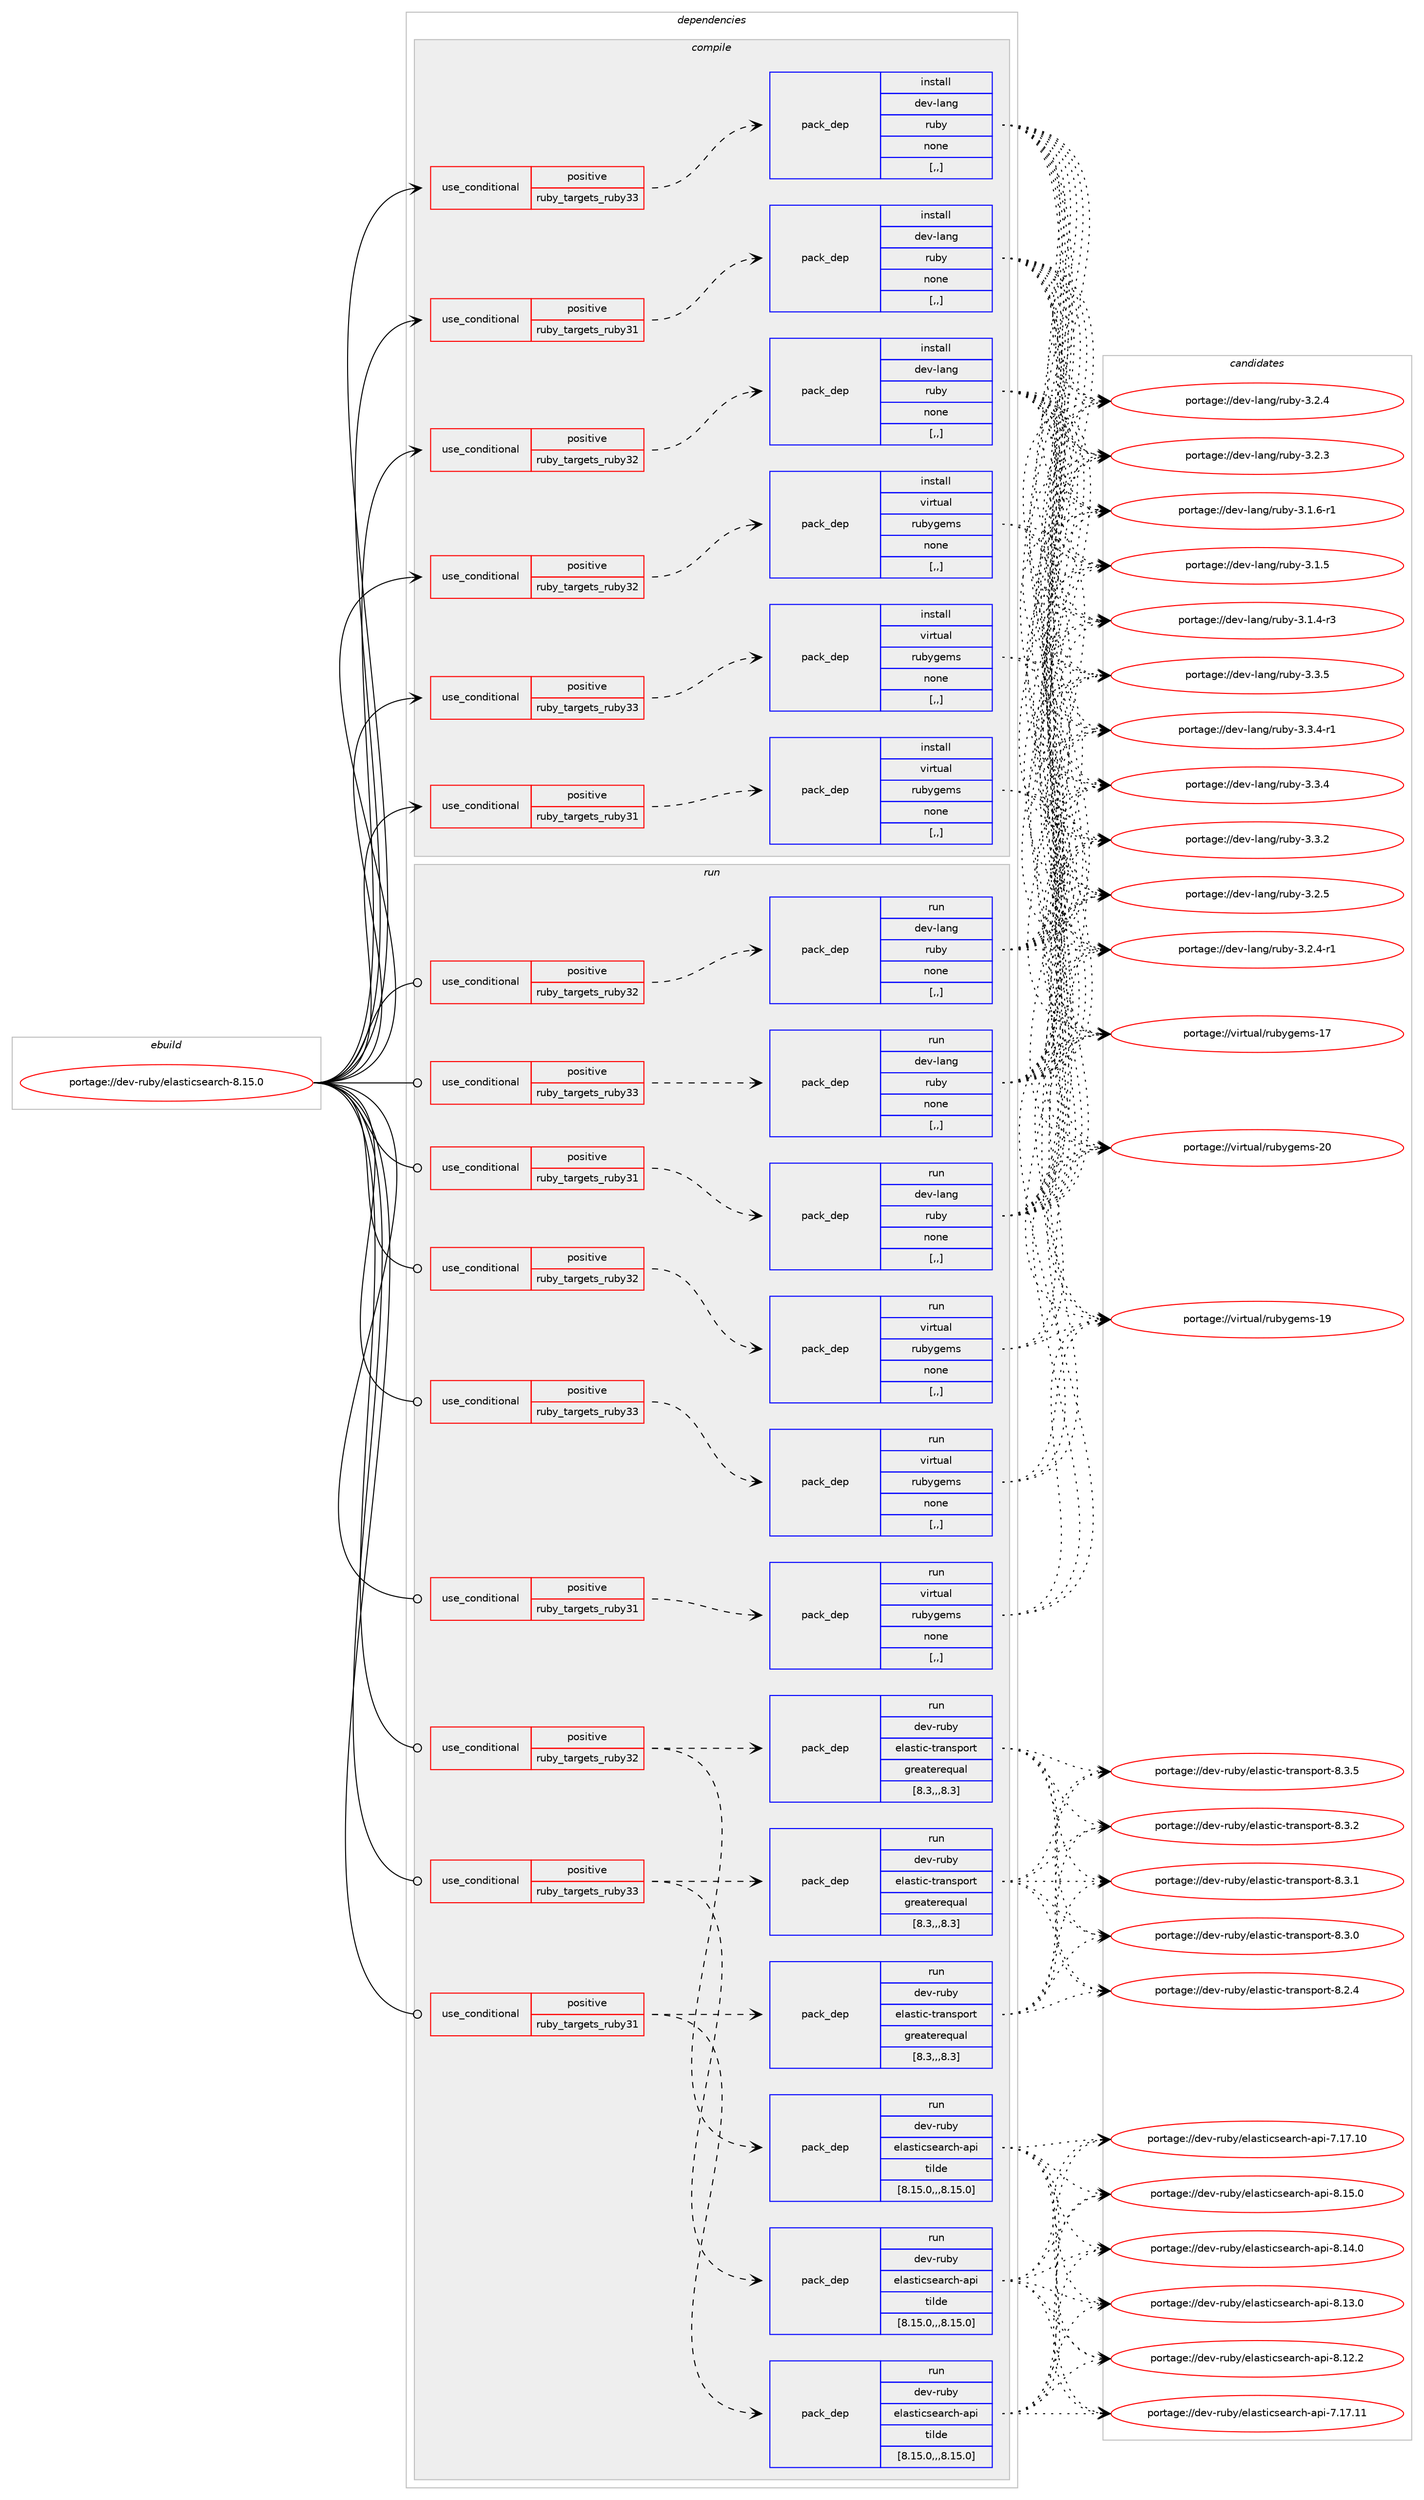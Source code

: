 digraph prolog {

# *************
# Graph options
# *************

newrank=true;
concentrate=true;
compound=true;
graph [rankdir=LR,fontname=Helvetica,fontsize=10,ranksep=1.5];#, ranksep=2.5, nodesep=0.2];
edge  [arrowhead=vee];
node  [fontname=Helvetica,fontsize=10];

# **********
# The ebuild
# **********

subgraph cluster_leftcol {
color=gray;
label=<<i>ebuild</i>>;
id [label="portage://dev-ruby/elasticsearch-8.15.0", color=red, width=4, href="../dev-ruby/elasticsearch-8.15.0.svg"];
}

# ****************
# The dependencies
# ****************

subgraph cluster_midcol {
color=gray;
label=<<i>dependencies</i>>;
subgraph cluster_compile {
fillcolor="#eeeeee";
style=filled;
label=<<i>compile</i>>;
subgraph cond177821 {
dependency677847 [label=<<TABLE BORDER="0" CELLBORDER="1" CELLSPACING="0" CELLPADDING="4"><TR><TD ROWSPAN="3" CELLPADDING="10">use_conditional</TD></TR><TR><TD>positive</TD></TR><TR><TD>ruby_targets_ruby31</TD></TR></TABLE>>, shape=none, color=red];
subgraph pack495124 {
dependency677848 [label=<<TABLE BORDER="0" CELLBORDER="1" CELLSPACING="0" CELLPADDING="4" WIDTH="220"><TR><TD ROWSPAN="6" CELLPADDING="30">pack_dep</TD></TR><TR><TD WIDTH="110">install</TD></TR><TR><TD>dev-lang</TD></TR><TR><TD>ruby</TD></TR><TR><TD>none</TD></TR><TR><TD>[,,]</TD></TR></TABLE>>, shape=none, color=blue];
}
dependency677847:e -> dependency677848:w [weight=20,style="dashed",arrowhead="vee"];
}
id:e -> dependency677847:w [weight=20,style="solid",arrowhead="vee"];
subgraph cond177822 {
dependency677849 [label=<<TABLE BORDER="0" CELLBORDER="1" CELLSPACING="0" CELLPADDING="4"><TR><TD ROWSPAN="3" CELLPADDING="10">use_conditional</TD></TR><TR><TD>positive</TD></TR><TR><TD>ruby_targets_ruby31</TD></TR></TABLE>>, shape=none, color=red];
subgraph pack495125 {
dependency677850 [label=<<TABLE BORDER="0" CELLBORDER="1" CELLSPACING="0" CELLPADDING="4" WIDTH="220"><TR><TD ROWSPAN="6" CELLPADDING="30">pack_dep</TD></TR><TR><TD WIDTH="110">install</TD></TR><TR><TD>virtual</TD></TR><TR><TD>rubygems</TD></TR><TR><TD>none</TD></TR><TR><TD>[,,]</TD></TR></TABLE>>, shape=none, color=blue];
}
dependency677849:e -> dependency677850:w [weight=20,style="dashed",arrowhead="vee"];
}
id:e -> dependency677849:w [weight=20,style="solid",arrowhead="vee"];
subgraph cond177823 {
dependency677851 [label=<<TABLE BORDER="0" CELLBORDER="1" CELLSPACING="0" CELLPADDING="4"><TR><TD ROWSPAN="3" CELLPADDING="10">use_conditional</TD></TR><TR><TD>positive</TD></TR><TR><TD>ruby_targets_ruby32</TD></TR></TABLE>>, shape=none, color=red];
subgraph pack495126 {
dependency677852 [label=<<TABLE BORDER="0" CELLBORDER="1" CELLSPACING="0" CELLPADDING="4" WIDTH="220"><TR><TD ROWSPAN="6" CELLPADDING="30">pack_dep</TD></TR><TR><TD WIDTH="110">install</TD></TR><TR><TD>dev-lang</TD></TR><TR><TD>ruby</TD></TR><TR><TD>none</TD></TR><TR><TD>[,,]</TD></TR></TABLE>>, shape=none, color=blue];
}
dependency677851:e -> dependency677852:w [weight=20,style="dashed",arrowhead="vee"];
}
id:e -> dependency677851:w [weight=20,style="solid",arrowhead="vee"];
subgraph cond177824 {
dependency677853 [label=<<TABLE BORDER="0" CELLBORDER="1" CELLSPACING="0" CELLPADDING="4"><TR><TD ROWSPAN="3" CELLPADDING="10">use_conditional</TD></TR><TR><TD>positive</TD></TR><TR><TD>ruby_targets_ruby32</TD></TR></TABLE>>, shape=none, color=red];
subgraph pack495127 {
dependency677854 [label=<<TABLE BORDER="0" CELLBORDER="1" CELLSPACING="0" CELLPADDING="4" WIDTH="220"><TR><TD ROWSPAN="6" CELLPADDING="30">pack_dep</TD></TR><TR><TD WIDTH="110">install</TD></TR><TR><TD>virtual</TD></TR><TR><TD>rubygems</TD></TR><TR><TD>none</TD></TR><TR><TD>[,,]</TD></TR></TABLE>>, shape=none, color=blue];
}
dependency677853:e -> dependency677854:w [weight=20,style="dashed",arrowhead="vee"];
}
id:e -> dependency677853:w [weight=20,style="solid",arrowhead="vee"];
subgraph cond177825 {
dependency677855 [label=<<TABLE BORDER="0" CELLBORDER="1" CELLSPACING="0" CELLPADDING="4"><TR><TD ROWSPAN="3" CELLPADDING="10">use_conditional</TD></TR><TR><TD>positive</TD></TR><TR><TD>ruby_targets_ruby33</TD></TR></TABLE>>, shape=none, color=red];
subgraph pack495128 {
dependency677856 [label=<<TABLE BORDER="0" CELLBORDER="1" CELLSPACING="0" CELLPADDING="4" WIDTH="220"><TR><TD ROWSPAN="6" CELLPADDING="30">pack_dep</TD></TR><TR><TD WIDTH="110">install</TD></TR><TR><TD>dev-lang</TD></TR><TR><TD>ruby</TD></TR><TR><TD>none</TD></TR><TR><TD>[,,]</TD></TR></TABLE>>, shape=none, color=blue];
}
dependency677855:e -> dependency677856:w [weight=20,style="dashed",arrowhead="vee"];
}
id:e -> dependency677855:w [weight=20,style="solid",arrowhead="vee"];
subgraph cond177826 {
dependency677857 [label=<<TABLE BORDER="0" CELLBORDER="1" CELLSPACING="0" CELLPADDING="4"><TR><TD ROWSPAN="3" CELLPADDING="10">use_conditional</TD></TR><TR><TD>positive</TD></TR><TR><TD>ruby_targets_ruby33</TD></TR></TABLE>>, shape=none, color=red];
subgraph pack495129 {
dependency677858 [label=<<TABLE BORDER="0" CELLBORDER="1" CELLSPACING="0" CELLPADDING="4" WIDTH="220"><TR><TD ROWSPAN="6" CELLPADDING="30">pack_dep</TD></TR><TR><TD WIDTH="110">install</TD></TR><TR><TD>virtual</TD></TR><TR><TD>rubygems</TD></TR><TR><TD>none</TD></TR><TR><TD>[,,]</TD></TR></TABLE>>, shape=none, color=blue];
}
dependency677857:e -> dependency677858:w [weight=20,style="dashed",arrowhead="vee"];
}
id:e -> dependency677857:w [weight=20,style="solid",arrowhead="vee"];
}
subgraph cluster_compileandrun {
fillcolor="#eeeeee";
style=filled;
label=<<i>compile and run</i>>;
}
subgraph cluster_run {
fillcolor="#eeeeee";
style=filled;
label=<<i>run</i>>;
subgraph cond177827 {
dependency677859 [label=<<TABLE BORDER="0" CELLBORDER="1" CELLSPACING="0" CELLPADDING="4"><TR><TD ROWSPAN="3" CELLPADDING="10">use_conditional</TD></TR><TR><TD>positive</TD></TR><TR><TD>ruby_targets_ruby31</TD></TR></TABLE>>, shape=none, color=red];
subgraph pack495130 {
dependency677860 [label=<<TABLE BORDER="0" CELLBORDER="1" CELLSPACING="0" CELLPADDING="4" WIDTH="220"><TR><TD ROWSPAN="6" CELLPADDING="30">pack_dep</TD></TR><TR><TD WIDTH="110">run</TD></TR><TR><TD>dev-lang</TD></TR><TR><TD>ruby</TD></TR><TR><TD>none</TD></TR><TR><TD>[,,]</TD></TR></TABLE>>, shape=none, color=blue];
}
dependency677859:e -> dependency677860:w [weight=20,style="dashed",arrowhead="vee"];
}
id:e -> dependency677859:w [weight=20,style="solid",arrowhead="odot"];
subgraph cond177828 {
dependency677861 [label=<<TABLE BORDER="0" CELLBORDER="1" CELLSPACING="0" CELLPADDING="4"><TR><TD ROWSPAN="3" CELLPADDING="10">use_conditional</TD></TR><TR><TD>positive</TD></TR><TR><TD>ruby_targets_ruby31</TD></TR></TABLE>>, shape=none, color=red];
subgraph pack495131 {
dependency677862 [label=<<TABLE BORDER="0" CELLBORDER="1" CELLSPACING="0" CELLPADDING="4" WIDTH="220"><TR><TD ROWSPAN="6" CELLPADDING="30">pack_dep</TD></TR><TR><TD WIDTH="110">run</TD></TR><TR><TD>dev-ruby</TD></TR><TR><TD>elasticsearch-api</TD></TR><TR><TD>tilde</TD></TR><TR><TD>[8.15.0,,,8.15.0]</TD></TR></TABLE>>, shape=none, color=blue];
}
dependency677861:e -> dependency677862:w [weight=20,style="dashed",arrowhead="vee"];
subgraph pack495132 {
dependency677863 [label=<<TABLE BORDER="0" CELLBORDER="1" CELLSPACING="0" CELLPADDING="4" WIDTH="220"><TR><TD ROWSPAN="6" CELLPADDING="30">pack_dep</TD></TR><TR><TD WIDTH="110">run</TD></TR><TR><TD>dev-ruby</TD></TR><TR><TD>elastic-transport</TD></TR><TR><TD>greaterequal</TD></TR><TR><TD>[8.3,,,8.3]</TD></TR></TABLE>>, shape=none, color=blue];
}
dependency677861:e -> dependency677863:w [weight=20,style="dashed",arrowhead="vee"];
}
id:e -> dependency677861:w [weight=20,style="solid",arrowhead="odot"];
subgraph cond177829 {
dependency677864 [label=<<TABLE BORDER="0" CELLBORDER="1" CELLSPACING="0" CELLPADDING="4"><TR><TD ROWSPAN="3" CELLPADDING="10">use_conditional</TD></TR><TR><TD>positive</TD></TR><TR><TD>ruby_targets_ruby31</TD></TR></TABLE>>, shape=none, color=red];
subgraph pack495133 {
dependency677865 [label=<<TABLE BORDER="0" CELLBORDER="1" CELLSPACING="0" CELLPADDING="4" WIDTH="220"><TR><TD ROWSPAN="6" CELLPADDING="30">pack_dep</TD></TR><TR><TD WIDTH="110">run</TD></TR><TR><TD>virtual</TD></TR><TR><TD>rubygems</TD></TR><TR><TD>none</TD></TR><TR><TD>[,,]</TD></TR></TABLE>>, shape=none, color=blue];
}
dependency677864:e -> dependency677865:w [weight=20,style="dashed",arrowhead="vee"];
}
id:e -> dependency677864:w [weight=20,style="solid",arrowhead="odot"];
subgraph cond177830 {
dependency677866 [label=<<TABLE BORDER="0" CELLBORDER="1" CELLSPACING="0" CELLPADDING="4"><TR><TD ROWSPAN="3" CELLPADDING="10">use_conditional</TD></TR><TR><TD>positive</TD></TR><TR><TD>ruby_targets_ruby32</TD></TR></TABLE>>, shape=none, color=red];
subgraph pack495134 {
dependency677867 [label=<<TABLE BORDER="0" CELLBORDER="1" CELLSPACING="0" CELLPADDING="4" WIDTH="220"><TR><TD ROWSPAN="6" CELLPADDING="30">pack_dep</TD></TR><TR><TD WIDTH="110">run</TD></TR><TR><TD>dev-lang</TD></TR><TR><TD>ruby</TD></TR><TR><TD>none</TD></TR><TR><TD>[,,]</TD></TR></TABLE>>, shape=none, color=blue];
}
dependency677866:e -> dependency677867:w [weight=20,style="dashed",arrowhead="vee"];
}
id:e -> dependency677866:w [weight=20,style="solid",arrowhead="odot"];
subgraph cond177831 {
dependency677868 [label=<<TABLE BORDER="0" CELLBORDER="1" CELLSPACING="0" CELLPADDING="4"><TR><TD ROWSPAN="3" CELLPADDING="10">use_conditional</TD></TR><TR><TD>positive</TD></TR><TR><TD>ruby_targets_ruby32</TD></TR></TABLE>>, shape=none, color=red];
subgraph pack495135 {
dependency677869 [label=<<TABLE BORDER="0" CELLBORDER="1" CELLSPACING="0" CELLPADDING="4" WIDTH="220"><TR><TD ROWSPAN="6" CELLPADDING="30">pack_dep</TD></TR><TR><TD WIDTH="110">run</TD></TR><TR><TD>dev-ruby</TD></TR><TR><TD>elasticsearch-api</TD></TR><TR><TD>tilde</TD></TR><TR><TD>[8.15.0,,,8.15.0]</TD></TR></TABLE>>, shape=none, color=blue];
}
dependency677868:e -> dependency677869:w [weight=20,style="dashed",arrowhead="vee"];
subgraph pack495136 {
dependency677870 [label=<<TABLE BORDER="0" CELLBORDER="1" CELLSPACING="0" CELLPADDING="4" WIDTH="220"><TR><TD ROWSPAN="6" CELLPADDING="30">pack_dep</TD></TR><TR><TD WIDTH="110">run</TD></TR><TR><TD>dev-ruby</TD></TR><TR><TD>elastic-transport</TD></TR><TR><TD>greaterequal</TD></TR><TR><TD>[8.3,,,8.3]</TD></TR></TABLE>>, shape=none, color=blue];
}
dependency677868:e -> dependency677870:w [weight=20,style="dashed",arrowhead="vee"];
}
id:e -> dependency677868:w [weight=20,style="solid",arrowhead="odot"];
subgraph cond177832 {
dependency677871 [label=<<TABLE BORDER="0" CELLBORDER="1" CELLSPACING="0" CELLPADDING="4"><TR><TD ROWSPAN="3" CELLPADDING="10">use_conditional</TD></TR><TR><TD>positive</TD></TR><TR><TD>ruby_targets_ruby32</TD></TR></TABLE>>, shape=none, color=red];
subgraph pack495137 {
dependency677872 [label=<<TABLE BORDER="0" CELLBORDER="1" CELLSPACING="0" CELLPADDING="4" WIDTH="220"><TR><TD ROWSPAN="6" CELLPADDING="30">pack_dep</TD></TR><TR><TD WIDTH="110">run</TD></TR><TR><TD>virtual</TD></TR><TR><TD>rubygems</TD></TR><TR><TD>none</TD></TR><TR><TD>[,,]</TD></TR></TABLE>>, shape=none, color=blue];
}
dependency677871:e -> dependency677872:w [weight=20,style="dashed",arrowhead="vee"];
}
id:e -> dependency677871:w [weight=20,style="solid",arrowhead="odot"];
subgraph cond177833 {
dependency677873 [label=<<TABLE BORDER="0" CELLBORDER="1" CELLSPACING="0" CELLPADDING="4"><TR><TD ROWSPAN="3" CELLPADDING="10">use_conditional</TD></TR><TR><TD>positive</TD></TR><TR><TD>ruby_targets_ruby33</TD></TR></TABLE>>, shape=none, color=red];
subgraph pack495138 {
dependency677874 [label=<<TABLE BORDER="0" CELLBORDER="1" CELLSPACING="0" CELLPADDING="4" WIDTH="220"><TR><TD ROWSPAN="6" CELLPADDING="30">pack_dep</TD></TR><TR><TD WIDTH="110">run</TD></TR><TR><TD>dev-lang</TD></TR><TR><TD>ruby</TD></TR><TR><TD>none</TD></TR><TR><TD>[,,]</TD></TR></TABLE>>, shape=none, color=blue];
}
dependency677873:e -> dependency677874:w [weight=20,style="dashed",arrowhead="vee"];
}
id:e -> dependency677873:w [weight=20,style="solid",arrowhead="odot"];
subgraph cond177834 {
dependency677875 [label=<<TABLE BORDER="0" CELLBORDER="1" CELLSPACING="0" CELLPADDING="4"><TR><TD ROWSPAN="3" CELLPADDING="10">use_conditional</TD></TR><TR><TD>positive</TD></TR><TR><TD>ruby_targets_ruby33</TD></TR></TABLE>>, shape=none, color=red];
subgraph pack495139 {
dependency677876 [label=<<TABLE BORDER="0" CELLBORDER="1" CELLSPACING="0" CELLPADDING="4" WIDTH="220"><TR><TD ROWSPAN="6" CELLPADDING="30">pack_dep</TD></TR><TR><TD WIDTH="110">run</TD></TR><TR><TD>dev-ruby</TD></TR><TR><TD>elasticsearch-api</TD></TR><TR><TD>tilde</TD></TR><TR><TD>[8.15.0,,,8.15.0]</TD></TR></TABLE>>, shape=none, color=blue];
}
dependency677875:e -> dependency677876:w [weight=20,style="dashed",arrowhead="vee"];
subgraph pack495140 {
dependency677877 [label=<<TABLE BORDER="0" CELLBORDER="1" CELLSPACING="0" CELLPADDING="4" WIDTH="220"><TR><TD ROWSPAN="6" CELLPADDING="30">pack_dep</TD></TR><TR><TD WIDTH="110">run</TD></TR><TR><TD>dev-ruby</TD></TR><TR><TD>elastic-transport</TD></TR><TR><TD>greaterequal</TD></TR><TR><TD>[8.3,,,8.3]</TD></TR></TABLE>>, shape=none, color=blue];
}
dependency677875:e -> dependency677877:w [weight=20,style="dashed",arrowhead="vee"];
}
id:e -> dependency677875:w [weight=20,style="solid",arrowhead="odot"];
subgraph cond177835 {
dependency677878 [label=<<TABLE BORDER="0" CELLBORDER="1" CELLSPACING="0" CELLPADDING="4"><TR><TD ROWSPAN="3" CELLPADDING="10">use_conditional</TD></TR><TR><TD>positive</TD></TR><TR><TD>ruby_targets_ruby33</TD></TR></TABLE>>, shape=none, color=red];
subgraph pack495141 {
dependency677879 [label=<<TABLE BORDER="0" CELLBORDER="1" CELLSPACING="0" CELLPADDING="4" WIDTH="220"><TR><TD ROWSPAN="6" CELLPADDING="30">pack_dep</TD></TR><TR><TD WIDTH="110">run</TD></TR><TR><TD>virtual</TD></TR><TR><TD>rubygems</TD></TR><TR><TD>none</TD></TR><TR><TD>[,,]</TD></TR></TABLE>>, shape=none, color=blue];
}
dependency677878:e -> dependency677879:w [weight=20,style="dashed",arrowhead="vee"];
}
id:e -> dependency677878:w [weight=20,style="solid",arrowhead="odot"];
}
}

# **************
# The candidates
# **************

subgraph cluster_choices {
rank=same;
color=gray;
label=<<i>candidates</i>>;

subgraph choice495124 {
color=black;
nodesep=1;
choice10010111845108971101034711411798121455146514653 [label="portage://dev-lang/ruby-3.3.5", color=red, width=4,href="../dev-lang/ruby-3.3.5.svg"];
choice100101118451089711010347114117981214551465146524511449 [label="portage://dev-lang/ruby-3.3.4-r1", color=red, width=4,href="../dev-lang/ruby-3.3.4-r1.svg"];
choice10010111845108971101034711411798121455146514652 [label="portage://dev-lang/ruby-3.3.4", color=red, width=4,href="../dev-lang/ruby-3.3.4.svg"];
choice10010111845108971101034711411798121455146514650 [label="portage://dev-lang/ruby-3.3.2", color=red, width=4,href="../dev-lang/ruby-3.3.2.svg"];
choice10010111845108971101034711411798121455146504653 [label="portage://dev-lang/ruby-3.2.5", color=red, width=4,href="../dev-lang/ruby-3.2.5.svg"];
choice100101118451089711010347114117981214551465046524511449 [label="portage://dev-lang/ruby-3.2.4-r1", color=red, width=4,href="../dev-lang/ruby-3.2.4-r1.svg"];
choice10010111845108971101034711411798121455146504652 [label="portage://dev-lang/ruby-3.2.4", color=red, width=4,href="../dev-lang/ruby-3.2.4.svg"];
choice10010111845108971101034711411798121455146504651 [label="portage://dev-lang/ruby-3.2.3", color=red, width=4,href="../dev-lang/ruby-3.2.3.svg"];
choice100101118451089711010347114117981214551464946544511449 [label="portage://dev-lang/ruby-3.1.6-r1", color=red, width=4,href="../dev-lang/ruby-3.1.6-r1.svg"];
choice10010111845108971101034711411798121455146494653 [label="portage://dev-lang/ruby-3.1.5", color=red, width=4,href="../dev-lang/ruby-3.1.5.svg"];
choice100101118451089711010347114117981214551464946524511451 [label="portage://dev-lang/ruby-3.1.4-r3", color=red, width=4,href="../dev-lang/ruby-3.1.4-r3.svg"];
dependency677848:e -> choice10010111845108971101034711411798121455146514653:w [style=dotted,weight="100"];
dependency677848:e -> choice100101118451089711010347114117981214551465146524511449:w [style=dotted,weight="100"];
dependency677848:e -> choice10010111845108971101034711411798121455146514652:w [style=dotted,weight="100"];
dependency677848:e -> choice10010111845108971101034711411798121455146514650:w [style=dotted,weight="100"];
dependency677848:e -> choice10010111845108971101034711411798121455146504653:w [style=dotted,weight="100"];
dependency677848:e -> choice100101118451089711010347114117981214551465046524511449:w [style=dotted,weight="100"];
dependency677848:e -> choice10010111845108971101034711411798121455146504652:w [style=dotted,weight="100"];
dependency677848:e -> choice10010111845108971101034711411798121455146504651:w [style=dotted,weight="100"];
dependency677848:e -> choice100101118451089711010347114117981214551464946544511449:w [style=dotted,weight="100"];
dependency677848:e -> choice10010111845108971101034711411798121455146494653:w [style=dotted,weight="100"];
dependency677848:e -> choice100101118451089711010347114117981214551464946524511451:w [style=dotted,weight="100"];
}
subgraph choice495125 {
color=black;
nodesep=1;
choice118105114116117971084711411798121103101109115455048 [label="portage://virtual/rubygems-20", color=red, width=4,href="../virtual/rubygems-20.svg"];
choice118105114116117971084711411798121103101109115454957 [label="portage://virtual/rubygems-19", color=red, width=4,href="../virtual/rubygems-19.svg"];
choice118105114116117971084711411798121103101109115454955 [label="portage://virtual/rubygems-17", color=red, width=4,href="../virtual/rubygems-17.svg"];
dependency677850:e -> choice118105114116117971084711411798121103101109115455048:w [style=dotted,weight="100"];
dependency677850:e -> choice118105114116117971084711411798121103101109115454957:w [style=dotted,weight="100"];
dependency677850:e -> choice118105114116117971084711411798121103101109115454955:w [style=dotted,weight="100"];
}
subgraph choice495126 {
color=black;
nodesep=1;
choice10010111845108971101034711411798121455146514653 [label="portage://dev-lang/ruby-3.3.5", color=red, width=4,href="../dev-lang/ruby-3.3.5.svg"];
choice100101118451089711010347114117981214551465146524511449 [label="portage://dev-lang/ruby-3.3.4-r1", color=red, width=4,href="../dev-lang/ruby-3.3.4-r1.svg"];
choice10010111845108971101034711411798121455146514652 [label="portage://dev-lang/ruby-3.3.4", color=red, width=4,href="../dev-lang/ruby-3.3.4.svg"];
choice10010111845108971101034711411798121455146514650 [label="portage://dev-lang/ruby-3.3.2", color=red, width=4,href="../dev-lang/ruby-3.3.2.svg"];
choice10010111845108971101034711411798121455146504653 [label="portage://dev-lang/ruby-3.2.5", color=red, width=4,href="../dev-lang/ruby-3.2.5.svg"];
choice100101118451089711010347114117981214551465046524511449 [label="portage://dev-lang/ruby-3.2.4-r1", color=red, width=4,href="../dev-lang/ruby-3.2.4-r1.svg"];
choice10010111845108971101034711411798121455146504652 [label="portage://dev-lang/ruby-3.2.4", color=red, width=4,href="../dev-lang/ruby-3.2.4.svg"];
choice10010111845108971101034711411798121455146504651 [label="portage://dev-lang/ruby-3.2.3", color=red, width=4,href="../dev-lang/ruby-3.2.3.svg"];
choice100101118451089711010347114117981214551464946544511449 [label="portage://dev-lang/ruby-3.1.6-r1", color=red, width=4,href="../dev-lang/ruby-3.1.6-r1.svg"];
choice10010111845108971101034711411798121455146494653 [label="portage://dev-lang/ruby-3.1.5", color=red, width=4,href="../dev-lang/ruby-3.1.5.svg"];
choice100101118451089711010347114117981214551464946524511451 [label="portage://dev-lang/ruby-3.1.4-r3", color=red, width=4,href="../dev-lang/ruby-3.1.4-r3.svg"];
dependency677852:e -> choice10010111845108971101034711411798121455146514653:w [style=dotted,weight="100"];
dependency677852:e -> choice100101118451089711010347114117981214551465146524511449:w [style=dotted,weight="100"];
dependency677852:e -> choice10010111845108971101034711411798121455146514652:w [style=dotted,weight="100"];
dependency677852:e -> choice10010111845108971101034711411798121455146514650:w [style=dotted,weight="100"];
dependency677852:e -> choice10010111845108971101034711411798121455146504653:w [style=dotted,weight="100"];
dependency677852:e -> choice100101118451089711010347114117981214551465046524511449:w [style=dotted,weight="100"];
dependency677852:e -> choice10010111845108971101034711411798121455146504652:w [style=dotted,weight="100"];
dependency677852:e -> choice10010111845108971101034711411798121455146504651:w [style=dotted,weight="100"];
dependency677852:e -> choice100101118451089711010347114117981214551464946544511449:w [style=dotted,weight="100"];
dependency677852:e -> choice10010111845108971101034711411798121455146494653:w [style=dotted,weight="100"];
dependency677852:e -> choice100101118451089711010347114117981214551464946524511451:w [style=dotted,weight="100"];
}
subgraph choice495127 {
color=black;
nodesep=1;
choice118105114116117971084711411798121103101109115455048 [label="portage://virtual/rubygems-20", color=red, width=4,href="../virtual/rubygems-20.svg"];
choice118105114116117971084711411798121103101109115454957 [label="portage://virtual/rubygems-19", color=red, width=4,href="../virtual/rubygems-19.svg"];
choice118105114116117971084711411798121103101109115454955 [label="portage://virtual/rubygems-17", color=red, width=4,href="../virtual/rubygems-17.svg"];
dependency677854:e -> choice118105114116117971084711411798121103101109115455048:w [style=dotted,weight="100"];
dependency677854:e -> choice118105114116117971084711411798121103101109115454957:w [style=dotted,weight="100"];
dependency677854:e -> choice118105114116117971084711411798121103101109115454955:w [style=dotted,weight="100"];
}
subgraph choice495128 {
color=black;
nodesep=1;
choice10010111845108971101034711411798121455146514653 [label="portage://dev-lang/ruby-3.3.5", color=red, width=4,href="../dev-lang/ruby-3.3.5.svg"];
choice100101118451089711010347114117981214551465146524511449 [label="portage://dev-lang/ruby-3.3.4-r1", color=red, width=4,href="../dev-lang/ruby-3.3.4-r1.svg"];
choice10010111845108971101034711411798121455146514652 [label="portage://dev-lang/ruby-3.3.4", color=red, width=4,href="../dev-lang/ruby-3.3.4.svg"];
choice10010111845108971101034711411798121455146514650 [label="portage://dev-lang/ruby-3.3.2", color=red, width=4,href="../dev-lang/ruby-3.3.2.svg"];
choice10010111845108971101034711411798121455146504653 [label="portage://dev-lang/ruby-3.2.5", color=red, width=4,href="../dev-lang/ruby-3.2.5.svg"];
choice100101118451089711010347114117981214551465046524511449 [label="portage://dev-lang/ruby-3.2.4-r1", color=red, width=4,href="../dev-lang/ruby-3.2.4-r1.svg"];
choice10010111845108971101034711411798121455146504652 [label="portage://dev-lang/ruby-3.2.4", color=red, width=4,href="../dev-lang/ruby-3.2.4.svg"];
choice10010111845108971101034711411798121455146504651 [label="portage://dev-lang/ruby-3.2.3", color=red, width=4,href="../dev-lang/ruby-3.2.3.svg"];
choice100101118451089711010347114117981214551464946544511449 [label="portage://dev-lang/ruby-3.1.6-r1", color=red, width=4,href="../dev-lang/ruby-3.1.6-r1.svg"];
choice10010111845108971101034711411798121455146494653 [label="portage://dev-lang/ruby-3.1.5", color=red, width=4,href="../dev-lang/ruby-3.1.5.svg"];
choice100101118451089711010347114117981214551464946524511451 [label="portage://dev-lang/ruby-3.1.4-r3", color=red, width=4,href="../dev-lang/ruby-3.1.4-r3.svg"];
dependency677856:e -> choice10010111845108971101034711411798121455146514653:w [style=dotted,weight="100"];
dependency677856:e -> choice100101118451089711010347114117981214551465146524511449:w [style=dotted,weight="100"];
dependency677856:e -> choice10010111845108971101034711411798121455146514652:w [style=dotted,weight="100"];
dependency677856:e -> choice10010111845108971101034711411798121455146514650:w [style=dotted,weight="100"];
dependency677856:e -> choice10010111845108971101034711411798121455146504653:w [style=dotted,weight="100"];
dependency677856:e -> choice100101118451089711010347114117981214551465046524511449:w [style=dotted,weight="100"];
dependency677856:e -> choice10010111845108971101034711411798121455146504652:w [style=dotted,weight="100"];
dependency677856:e -> choice10010111845108971101034711411798121455146504651:w [style=dotted,weight="100"];
dependency677856:e -> choice100101118451089711010347114117981214551464946544511449:w [style=dotted,weight="100"];
dependency677856:e -> choice10010111845108971101034711411798121455146494653:w [style=dotted,weight="100"];
dependency677856:e -> choice100101118451089711010347114117981214551464946524511451:w [style=dotted,weight="100"];
}
subgraph choice495129 {
color=black;
nodesep=1;
choice118105114116117971084711411798121103101109115455048 [label="portage://virtual/rubygems-20", color=red, width=4,href="../virtual/rubygems-20.svg"];
choice118105114116117971084711411798121103101109115454957 [label="portage://virtual/rubygems-19", color=red, width=4,href="../virtual/rubygems-19.svg"];
choice118105114116117971084711411798121103101109115454955 [label="portage://virtual/rubygems-17", color=red, width=4,href="../virtual/rubygems-17.svg"];
dependency677858:e -> choice118105114116117971084711411798121103101109115455048:w [style=dotted,weight="100"];
dependency677858:e -> choice118105114116117971084711411798121103101109115454957:w [style=dotted,weight="100"];
dependency677858:e -> choice118105114116117971084711411798121103101109115454955:w [style=dotted,weight="100"];
}
subgraph choice495130 {
color=black;
nodesep=1;
choice10010111845108971101034711411798121455146514653 [label="portage://dev-lang/ruby-3.3.5", color=red, width=4,href="../dev-lang/ruby-3.3.5.svg"];
choice100101118451089711010347114117981214551465146524511449 [label="portage://dev-lang/ruby-3.3.4-r1", color=red, width=4,href="../dev-lang/ruby-3.3.4-r1.svg"];
choice10010111845108971101034711411798121455146514652 [label="portage://dev-lang/ruby-3.3.4", color=red, width=4,href="../dev-lang/ruby-3.3.4.svg"];
choice10010111845108971101034711411798121455146514650 [label="portage://dev-lang/ruby-3.3.2", color=red, width=4,href="../dev-lang/ruby-3.3.2.svg"];
choice10010111845108971101034711411798121455146504653 [label="portage://dev-lang/ruby-3.2.5", color=red, width=4,href="../dev-lang/ruby-3.2.5.svg"];
choice100101118451089711010347114117981214551465046524511449 [label="portage://dev-lang/ruby-3.2.4-r1", color=red, width=4,href="../dev-lang/ruby-3.2.4-r1.svg"];
choice10010111845108971101034711411798121455146504652 [label="portage://dev-lang/ruby-3.2.4", color=red, width=4,href="../dev-lang/ruby-3.2.4.svg"];
choice10010111845108971101034711411798121455146504651 [label="portage://dev-lang/ruby-3.2.3", color=red, width=4,href="../dev-lang/ruby-3.2.3.svg"];
choice100101118451089711010347114117981214551464946544511449 [label="portage://dev-lang/ruby-3.1.6-r1", color=red, width=4,href="../dev-lang/ruby-3.1.6-r1.svg"];
choice10010111845108971101034711411798121455146494653 [label="portage://dev-lang/ruby-3.1.5", color=red, width=4,href="../dev-lang/ruby-3.1.5.svg"];
choice100101118451089711010347114117981214551464946524511451 [label="portage://dev-lang/ruby-3.1.4-r3", color=red, width=4,href="../dev-lang/ruby-3.1.4-r3.svg"];
dependency677860:e -> choice10010111845108971101034711411798121455146514653:w [style=dotted,weight="100"];
dependency677860:e -> choice100101118451089711010347114117981214551465146524511449:w [style=dotted,weight="100"];
dependency677860:e -> choice10010111845108971101034711411798121455146514652:w [style=dotted,weight="100"];
dependency677860:e -> choice10010111845108971101034711411798121455146514650:w [style=dotted,weight="100"];
dependency677860:e -> choice10010111845108971101034711411798121455146504653:w [style=dotted,weight="100"];
dependency677860:e -> choice100101118451089711010347114117981214551465046524511449:w [style=dotted,weight="100"];
dependency677860:e -> choice10010111845108971101034711411798121455146504652:w [style=dotted,weight="100"];
dependency677860:e -> choice10010111845108971101034711411798121455146504651:w [style=dotted,weight="100"];
dependency677860:e -> choice100101118451089711010347114117981214551464946544511449:w [style=dotted,weight="100"];
dependency677860:e -> choice10010111845108971101034711411798121455146494653:w [style=dotted,weight="100"];
dependency677860:e -> choice100101118451089711010347114117981214551464946524511451:w [style=dotted,weight="100"];
}
subgraph choice495131 {
color=black;
nodesep=1;
choice10010111845114117981214710110897115116105991151019711499104459711210545564649534648 [label="portage://dev-ruby/elasticsearch-api-8.15.0", color=red, width=4,href="../dev-ruby/elasticsearch-api-8.15.0.svg"];
choice10010111845114117981214710110897115116105991151019711499104459711210545564649524648 [label="portage://dev-ruby/elasticsearch-api-8.14.0", color=red, width=4,href="../dev-ruby/elasticsearch-api-8.14.0.svg"];
choice10010111845114117981214710110897115116105991151019711499104459711210545564649514648 [label="portage://dev-ruby/elasticsearch-api-8.13.0", color=red, width=4,href="../dev-ruby/elasticsearch-api-8.13.0.svg"];
choice10010111845114117981214710110897115116105991151019711499104459711210545564649504650 [label="portage://dev-ruby/elasticsearch-api-8.12.2", color=red, width=4,href="../dev-ruby/elasticsearch-api-8.12.2.svg"];
choice1001011184511411798121471011089711511610599115101971149910445971121054555464955464949 [label="portage://dev-ruby/elasticsearch-api-7.17.11", color=red, width=4,href="../dev-ruby/elasticsearch-api-7.17.11.svg"];
choice1001011184511411798121471011089711511610599115101971149910445971121054555464955464948 [label="portage://dev-ruby/elasticsearch-api-7.17.10", color=red, width=4,href="../dev-ruby/elasticsearch-api-7.17.10.svg"];
dependency677862:e -> choice10010111845114117981214710110897115116105991151019711499104459711210545564649534648:w [style=dotted,weight="100"];
dependency677862:e -> choice10010111845114117981214710110897115116105991151019711499104459711210545564649524648:w [style=dotted,weight="100"];
dependency677862:e -> choice10010111845114117981214710110897115116105991151019711499104459711210545564649514648:w [style=dotted,weight="100"];
dependency677862:e -> choice10010111845114117981214710110897115116105991151019711499104459711210545564649504650:w [style=dotted,weight="100"];
dependency677862:e -> choice1001011184511411798121471011089711511610599115101971149910445971121054555464955464949:w [style=dotted,weight="100"];
dependency677862:e -> choice1001011184511411798121471011089711511610599115101971149910445971121054555464955464948:w [style=dotted,weight="100"];
}
subgraph choice495132 {
color=black;
nodesep=1;
choice10010111845114117981214710110897115116105994511611497110115112111114116455646514653 [label="portage://dev-ruby/elastic-transport-8.3.5", color=red, width=4,href="../dev-ruby/elastic-transport-8.3.5.svg"];
choice10010111845114117981214710110897115116105994511611497110115112111114116455646514650 [label="portage://dev-ruby/elastic-transport-8.3.2", color=red, width=4,href="../dev-ruby/elastic-transport-8.3.2.svg"];
choice10010111845114117981214710110897115116105994511611497110115112111114116455646514649 [label="portage://dev-ruby/elastic-transport-8.3.1", color=red, width=4,href="../dev-ruby/elastic-transport-8.3.1.svg"];
choice10010111845114117981214710110897115116105994511611497110115112111114116455646514648 [label="portage://dev-ruby/elastic-transport-8.3.0", color=red, width=4,href="../dev-ruby/elastic-transport-8.3.0.svg"];
choice10010111845114117981214710110897115116105994511611497110115112111114116455646504652 [label="portage://dev-ruby/elastic-transport-8.2.4", color=red, width=4,href="../dev-ruby/elastic-transport-8.2.4.svg"];
dependency677863:e -> choice10010111845114117981214710110897115116105994511611497110115112111114116455646514653:w [style=dotted,weight="100"];
dependency677863:e -> choice10010111845114117981214710110897115116105994511611497110115112111114116455646514650:w [style=dotted,weight="100"];
dependency677863:e -> choice10010111845114117981214710110897115116105994511611497110115112111114116455646514649:w [style=dotted,weight="100"];
dependency677863:e -> choice10010111845114117981214710110897115116105994511611497110115112111114116455646514648:w [style=dotted,weight="100"];
dependency677863:e -> choice10010111845114117981214710110897115116105994511611497110115112111114116455646504652:w [style=dotted,weight="100"];
}
subgraph choice495133 {
color=black;
nodesep=1;
choice118105114116117971084711411798121103101109115455048 [label="portage://virtual/rubygems-20", color=red, width=4,href="../virtual/rubygems-20.svg"];
choice118105114116117971084711411798121103101109115454957 [label="portage://virtual/rubygems-19", color=red, width=4,href="../virtual/rubygems-19.svg"];
choice118105114116117971084711411798121103101109115454955 [label="portage://virtual/rubygems-17", color=red, width=4,href="../virtual/rubygems-17.svg"];
dependency677865:e -> choice118105114116117971084711411798121103101109115455048:w [style=dotted,weight="100"];
dependency677865:e -> choice118105114116117971084711411798121103101109115454957:w [style=dotted,weight="100"];
dependency677865:e -> choice118105114116117971084711411798121103101109115454955:w [style=dotted,weight="100"];
}
subgraph choice495134 {
color=black;
nodesep=1;
choice10010111845108971101034711411798121455146514653 [label="portage://dev-lang/ruby-3.3.5", color=red, width=4,href="../dev-lang/ruby-3.3.5.svg"];
choice100101118451089711010347114117981214551465146524511449 [label="portage://dev-lang/ruby-3.3.4-r1", color=red, width=4,href="../dev-lang/ruby-3.3.4-r1.svg"];
choice10010111845108971101034711411798121455146514652 [label="portage://dev-lang/ruby-3.3.4", color=red, width=4,href="../dev-lang/ruby-3.3.4.svg"];
choice10010111845108971101034711411798121455146514650 [label="portage://dev-lang/ruby-3.3.2", color=red, width=4,href="../dev-lang/ruby-3.3.2.svg"];
choice10010111845108971101034711411798121455146504653 [label="portage://dev-lang/ruby-3.2.5", color=red, width=4,href="../dev-lang/ruby-3.2.5.svg"];
choice100101118451089711010347114117981214551465046524511449 [label="portage://dev-lang/ruby-3.2.4-r1", color=red, width=4,href="../dev-lang/ruby-3.2.4-r1.svg"];
choice10010111845108971101034711411798121455146504652 [label="portage://dev-lang/ruby-3.2.4", color=red, width=4,href="../dev-lang/ruby-3.2.4.svg"];
choice10010111845108971101034711411798121455146504651 [label="portage://dev-lang/ruby-3.2.3", color=red, width=4,href="../dev-lang/ruby-3.2.3.svg"];
choice100101118451089711010347114117981214551464946544511449 [label="portage://dev-lang/ruby-3.1.6-r1", color=red, width=4,href="../dev-lang/ruby-3.1.6-r1.svg"];
choice10010111845108971101034711411798121455146494653 [label="portage://dev-lang/ruby-3.1.5", color=red, width=4,href="../dev-lang/ruby-3.1.5.svg"];
choice100101118451089711010347114117981214551464946524511451 [label="portage://dev-lang/ruby-3.1.4-r3", color=red, width=4,href="../dev-lang/ruby-3.1.4-r3.svg"];
dependency677867:e -> choice10010111845108971101034711411798121455146514653:w [style=dotted,weight="100"];
dependency677867:e -> choice100101118451089711010347114117981214551465146524511449:w [style=dotted,weight="100"];
dependency677867:e -> choice10010111845108971101034711411798121455146514652:w [style=dotted,weight="100"];
dependency677867:e -> choice10010111845108971101034711411798121455146514650:w [style=dotted,weight="100"];
dependency677867:e -> choice10010111845108971101034711411798121455146504653:w [style=dotted,weight="100"];
dependency677867:e -> choice100101118451089711010347114117981214551465046524511449:w [style=dotted,weight="100"];
dependency677867:e -> choice10010111845108971101034711411798121455146504652:w [style=dotted,weight="100"];
dependency677867:e -> choice10010111845108971101034711411798121455146504651:w [style=dotted,weight="100"];
dependency677867:e -> choice100101118451089711010347114117981214551464946544511449:w [style=dotted,weight="100"];
dependency677867:e -> choice10010111845108971101034711411798121455146494653:w [style=dotted,weight="100"];
dependency677867:e -> choice100101118451089711010347114117981214551464946524511451:w [style=dotted,weight="100"];
}
subgraph choice495135 {
color=black;
nodesep=1;
choice10010111845114117981214710110897115116105991151019711499104459711210545564649534648 [label="portage://dev-ruby/elasticsearch-api-8.15.0", color=red, width=4,href="../dev-ruby/elasticsearch-api-8.15.0.svg"];
choice10010111845114117981214710110897115116105991151019711499104459711210545564649524648 [label="portage://dev-ruby/elasticsearch-api-8.14.0", color=red, width=4,href="../dev-ruby/elasticsearch-api-8.14.0.svg"];
choice10010111845114117981214710110897115116105991151019711499104459711210545564649514648 [label="portage://dev-ruby/elasticsearch-api-8.13.0", color=red, width=4,href="../dev-ruby/elasticsearch-api-8.13.0.svg"];
choice10010111845114117981214710110897115116105991151019711499104459711210545564649504650 [label="portage://dev-ruby/elasticsearch-api-8.12.2", color=red, width=4,href="../dev-ruby/elasticsearch-api-8.12.2.svg"];
choice1001011184511411798121471011089711511610599115101971149910445971121054555464955464949 [label="portage://dev-ruby/elasticsearch-api-7.17.11", color=red, width=4,href="../dev-ruby/elasticsearch-api-7.17.11.svg"];
choice1001011184511411798121471011089711511610599115101971149910445971121054555464955464948 [label="portage://dev-ruby/elasticsearch-api-7.17.10", color=red, width=4,href="../dev-ruby/elasticsearch-api-7.17.10.svg"];
dependency677869:e -> choice10010111845114117981214710110897115116105991151019711499104459711210545564649534648:w [style=dotted,weight="100"];
dependency677869:e -> choice10010111845114117981214710110897115116105991151019711499104459711210545564649524648:w [style=dotted,weight="100"];
dependency677869:e -> choice10010111845114117981214710110897115116105991151019711499104459711210545564649514648:w [style=dotted,weight="100"];
dependency677869:e -> choice10010111845114117981214710110897115116105991151019711499104459711210545564649504650:w [style=dotted,weight="100"];
dependency677869:e -> choice1001011184511411798121471011089711511610599115101971149910445971121054555464955464949:w [style=dotted,weight="100"];
dependency677869:e -> choice1001011184511411798121471011089711511610599115101971149910445971121054555464955464948:w [style=dotted,weight="100"];
}
subgraph choice495136 {
color=black;
nodesep=1;
choice10010111845114117981214710110897115116105994511611497110115112111114116455646514653 [label="portage://dev-ruby/elastic-transport-8.3.5", color=red, width=4,href="../dev-ruby/elastic-transport-8.3.5.svg"];
choice10010111845114117981214710110897115116105994511611497110115112111114116455646514650 [label="portage://dev-ruby/elastic-transport-8.3.2", color=red, width=4,href="../dev-ruby/elastic-transport-8.3.2.svg"];
choice10010111845114117981214710110897115116105994511611497110115112111114116455646514649 [label="portage://dev-ruby/elastic-transport-8.3.1", color=red, width=4,href="../dev-ruby/elastic-transport-8.3.1.svg"];
choice10010111845114117981214710110897115116105994511611497110115112111114116455646514648 [label="portage://dev-ruby/elastic-transport-8.3.0", color=red, width=4,href="../dev-ruby/elastic-transport-8.3.0.svg"];
choice10010111845114117981214710110897115116105994511611497110115112111114116455646504652 [label="portage://dev-ruby/elastic-transport-8.2.4", color=red, width=4,href="../dev-ruby/elastic-transport-8.2.4.svg"];
dependency677870:e -> choice10010111845114117981214710110897115116105994511611497110115112111114116455646514653:w [style=dotted,weight="100"];
dependency677870:e -> choice10010111845114117981214710110897115116105994511611497110115112111114116455646514650:w [style=dotted,weight="100"];
dependency677870:e -> choice10010111845114117981214710110897115116105994511611497110115112111114116455646514649:w [style=dotted,weight="100"];
dependency677870:e -> choice10010111845114117981214710110897115116105994511611497110115112111114116455646514648:w [style=dotted,weight="100"];
dependency677870:e -> choice10010111845114117981214710110897115116105994511611497110115112111114116455646504652:w [style=dotted,weight="100"];
}
subgraph choice495137 {
color=black;
nodesep=1;
choice118105114116117971084711411798121103101109115455048 [label="portage://virtual/rubygems-20", color=red, width=4,href="../virtual/rubygems-20.svg"];
choice118105114116117971084711411798121103101109115454957 [label="portage://virtual/rubygems-19", color=red, width=4,href="../virtual/rubygems-19.svg"];
choice118105114116117971084711411798121103101109115454955 [label="portage://virtual/rubygems-17", color=red, width=4,href="../virtual/rubygems-17.svg"];
dependency677872:e -> choice118105114116117971084711411798121103101109115455048:w [style=dotted,weight="100"];
dependency677872:e -> choice118105114116117971084711411798121103101109115454957:w [style=dotted,weight="100"];
dependency677872:e -> choice118105114116117971084711411798121103101109115454955:w [style=dotted,weight="100"];
}
subgraph choice495138 {
color=black;
nodesep=1;
choice10010111845108971101034711411798121455146514653 [label="portage://dev-lang/ruby-3.3.5", color=red, width=4,href="../dev-lang/ruby-3.3.5.svg"];
choice100101118451089711010347114117981214551465146524511449 [label="portage://dev-lang/ruby-3.3.4-r1", color=red, width=4,href="../dev-lang/ruby-3.3.4-r1.svg"];
choice10010111845108971101034711411798121455146514652 [label="portage://dev-lang/ruby-3.3.4", color=red, width=4,href="../dev-lang/ruby-3.3.4.svg"];
choice10010111845108971101034711411798121455146514650 [label="portage://dev-lang/ruby-3.3.2", color=red, width=4,href="../dev-lang/ruby-3.3.2.svg"];
choice10010111845108971101034711411798121455146504653 [label="portage://dev-lang/ruby-3.2.5", color=red, width=4,href="../dev-lang/ruby-3.2.5.svg"];
choice100101118451089711010347114117981214551465046524511449 [label="portage://dev-lang/ruby-3.2.4-r1", color=red, width=4,href="../dev-lang/ruby-3.2.4-r1.svg"];
choice10010111845108971101034711411798121455146504652 [label="portage://dev-lang/ruby-3.2.4", color=red, width=4,href="../dev-lang/ruby-3.2.4.svg"];
choice10010111845108971101034711411798121455146504651 [label="portage://dev-lang/ruby-3.2.3", color=red, width=4,href="../dev-lang/ruby-3.2.3.svg"];
choice100101118451089711010347114117981214551464946544511449 [label="portage://dev-lang/ruby-3.1.6-r1", color=red, width=4,href="../dev-lang/ruby-3.1.6-r1.svg"];
choice10010111845108971101034711411798121455146494653 [label="portage://dev-lang/ruby-3.1.5", color=red, width=4,href="../dev-lang/ruby-3.1.5.svg"];
choice100101118451089711010347114117981214551464946524511451 [label="portage://dev-lang/ruby-3.1.4-r3", color=red, width=4,href="../dev-lang/ruby-3.1.4-r3.svg"];
dependency677874:e -> choice10010111845108971101034711411798121455146514653:w [style=dotted,weight="100"];
dependency677874:e -> choice100101118451089711010347114117981214551465146524511449:w [style=dotted,weight="100"];
dependency677874:e -> choice10010111845108971101034711411798121455146514652:w [style=dotted,weight="100"];
dependency677874:e -> choice10010111845108971101034711411798121455146514650:w [style=dotted,weight="100"];
dependency677874:e -> choice10010111845108971101034711411798121455146504653:w [style=dotted,weight="100"];
dependency677874:e -> choice100101118451089711010347114117981214551465046524511449:w [style=dotted,weight="100"];
dependency677874:e -> choice10010111845108971101034711411798121455146504652:w [style=dotted,weight="100"];
dependency677874:e -> choice10010111845108971101034711411798121455146504651:w [style=dotted,weight="100"];
dependency677874:e -> choice100101118451089711010347114117981214551464946544511449:w [style=dotted,weight="100"];
dependency677874:e -> choice10010111845108971101034711411798121455146494653:w [style=dotted,weight="100"];
dependency677874:e -> choice100101118451089711010347114117981214551464946524511451:w [style=dotted,weight="100"];
}
subgraph choice495139 {
color=black;
nodesep=1;
choice10010111845114117981214710110897115116105991151019711499104459711210545564649534648 [label="portage://dev-ruby/elasticsearch-api-8.15.0", color=red, width=4,href="../dev-ruby/elasticsearch-api-8.15.0.svg"];
choice10010111845114117981214710110897115116105991151019711499104459711210545564649524648 [label="portage://dev-ruby/elasticsearch-api-8.14.0", color=red, width=4,href="../dev-ruby/elasticsearch-api-8.14.0.svg"];
choice10010111845114117981214710110897115116105991151019711499104459711210545564649514648 [label="portage://dev-ruby/elasticsearch-api-8.13.0", color=red, width=4,href="../dev-ruby/elasticsearch-api-8.13.0.svg"];
choice10010111845114117981214710110897115116105991151019711499104459711210545564649504650 [label="portage://dev-ruby/elasticsearch-api-8.12.2", color=red, width=4,href="../dev-ruby/elasticsearch-api-8.12.2.svg"];
choice1001011184511411798121471011089711511610599115101971149910445971121054555464955464949 [label="portage://dev-ruby/elasticsearch-api-7.17.11", color=red, width=4,href="../dev-ruby/elasticsearch-api-7.17.11.svg"];
choice1001011184511411798121471011089711511610599115101971149910445971121054555464955464948 [label="portage://dev-ruby/elasticsearch-api-7.17.10", color=red, width=4,href="../dev-ruby/elasticsearch-api-7.17.10.svg"];
dependency677876:e -> choice10010111845114117981214710110897115116105991151019711499104459711210545564649534648:w [style=dotted,weight="100"];
dependency677876:e -> choice10010111845114117981214710110897115116105991151019711499104459711210545564649524648:w [style=dotted,weight="100"];
dependency677876:e -> choice10010111845114117981214710110897115116105991151019711499104459711210545564649514648:w [style=dotted,weight="100"];
dependency677876:e -> choice10010111845114117981214710110897115116105991151019711499104459711210545564649504650:w [style=dotted,weight="100"];
dependency677876:e -> choice1001011184511411798121471011089711511610599115101971149910445971121054555464955464949:w [style=dotted,weight="100"];
dependency677876:e -> choice1001011184511411798121471011089711511610599115101971149910445971121054555464955464948:w [style=dotted,weight="100"];
}
subgraph choice495140 {
color=black;
nodesep=1;
choice10010111845114117981214710110897115116105994511611497110115112111114116455646514653 [label="portage://dev-ruby/elastic-transport-8.3.5", color=red, width=4,href="../dev-ruby/elastic-transport-8.3.5.svg"];
choice10010111845114117981214710110897115116105994511611497110115112111114116455646514650 [label="portage://dev-ruby/elastic-transport-8.3.2", color=red, width=4,href="../dev-ruby/elastic-transport-8.3.2.svg"];
choice10010111845114117981214710110897115116105994511611497110115112111114116455646514649 [label="portage://dev-ruby/elastic-transport-8.3.1", color=red, width=4,href="../dev-ruby/elastic-transport-8.3.1.svg"];
choice10010111845114117981214710110897115116105994511611497110115112111114116455646514648 [label="portage://dev-ruby/elastic-transport-8.3.0", color=red, width=4,href="../dev-ruby/elastic-transport-8.3.0.svg"];
choice10010111845114117981214710110897115116105994511611497110115112111114116455646504652 [label="portage://dev-ruby/elastic-transport-8.2.4", color=red, width=4,href="../dev-ruby/elastic-transport-8.2.4.svg"];
dependency677877:e -> choice10010111845114117981214710110897115116105994511611497110115112111114116455646514653:w [style=dotted,weight="100"];
dependency677877:e -> choice10010111845114117981214710110897115116105994511611497110115112111114116455646514650:w [style=dotted,weight="100"];
dependency677877:e -> choice10010111845114117981214710110897115116105994511611497110115112111114116455646514649:w [style=dotted,weight="100"];
dependency677877:e -> choice10010111845114117981214710110897115116105994511611497110115112111114116455646514648:w [style=dotted,weight="100"];
dependency677877:e -> choice10010111845114117981214710110897115116105994511611497110115112111114116455646504652:w [style=dotted,weight="100"];
}
subgraph choice495141 {
color=black;
nodesep=1;
choice118105114116117971084711411798121103101109115455048 [label="portage://virtual/rubygems-20", color=red, width=4,href="../virtual/rubygems-20.svg"];
choice118105114116117971084711411798121103101109115454957 [label="portage://virtual/rubygems-19", color=red, width=4,href="../virtual/rubygems-19.svg"];
choice118105114116117971084711411798121103101109115454955 [label="portage://virtual/rubygems-17", color=red, width=4,href="../virtual/rubygems-17.svg"];
dependency677879:e -> choice118105114116117971084711411798121103101109115455048:w [style=dotted,weight="100"];
dependency677879:e -> choice118105114116117971084711411798121103101109115454957:w [style=dotted,weight="100"];
dependency677879:e -> choice118105114116117971084711411798121103101109115454955:w [style=dotted,weight="100"];
}
}

}
